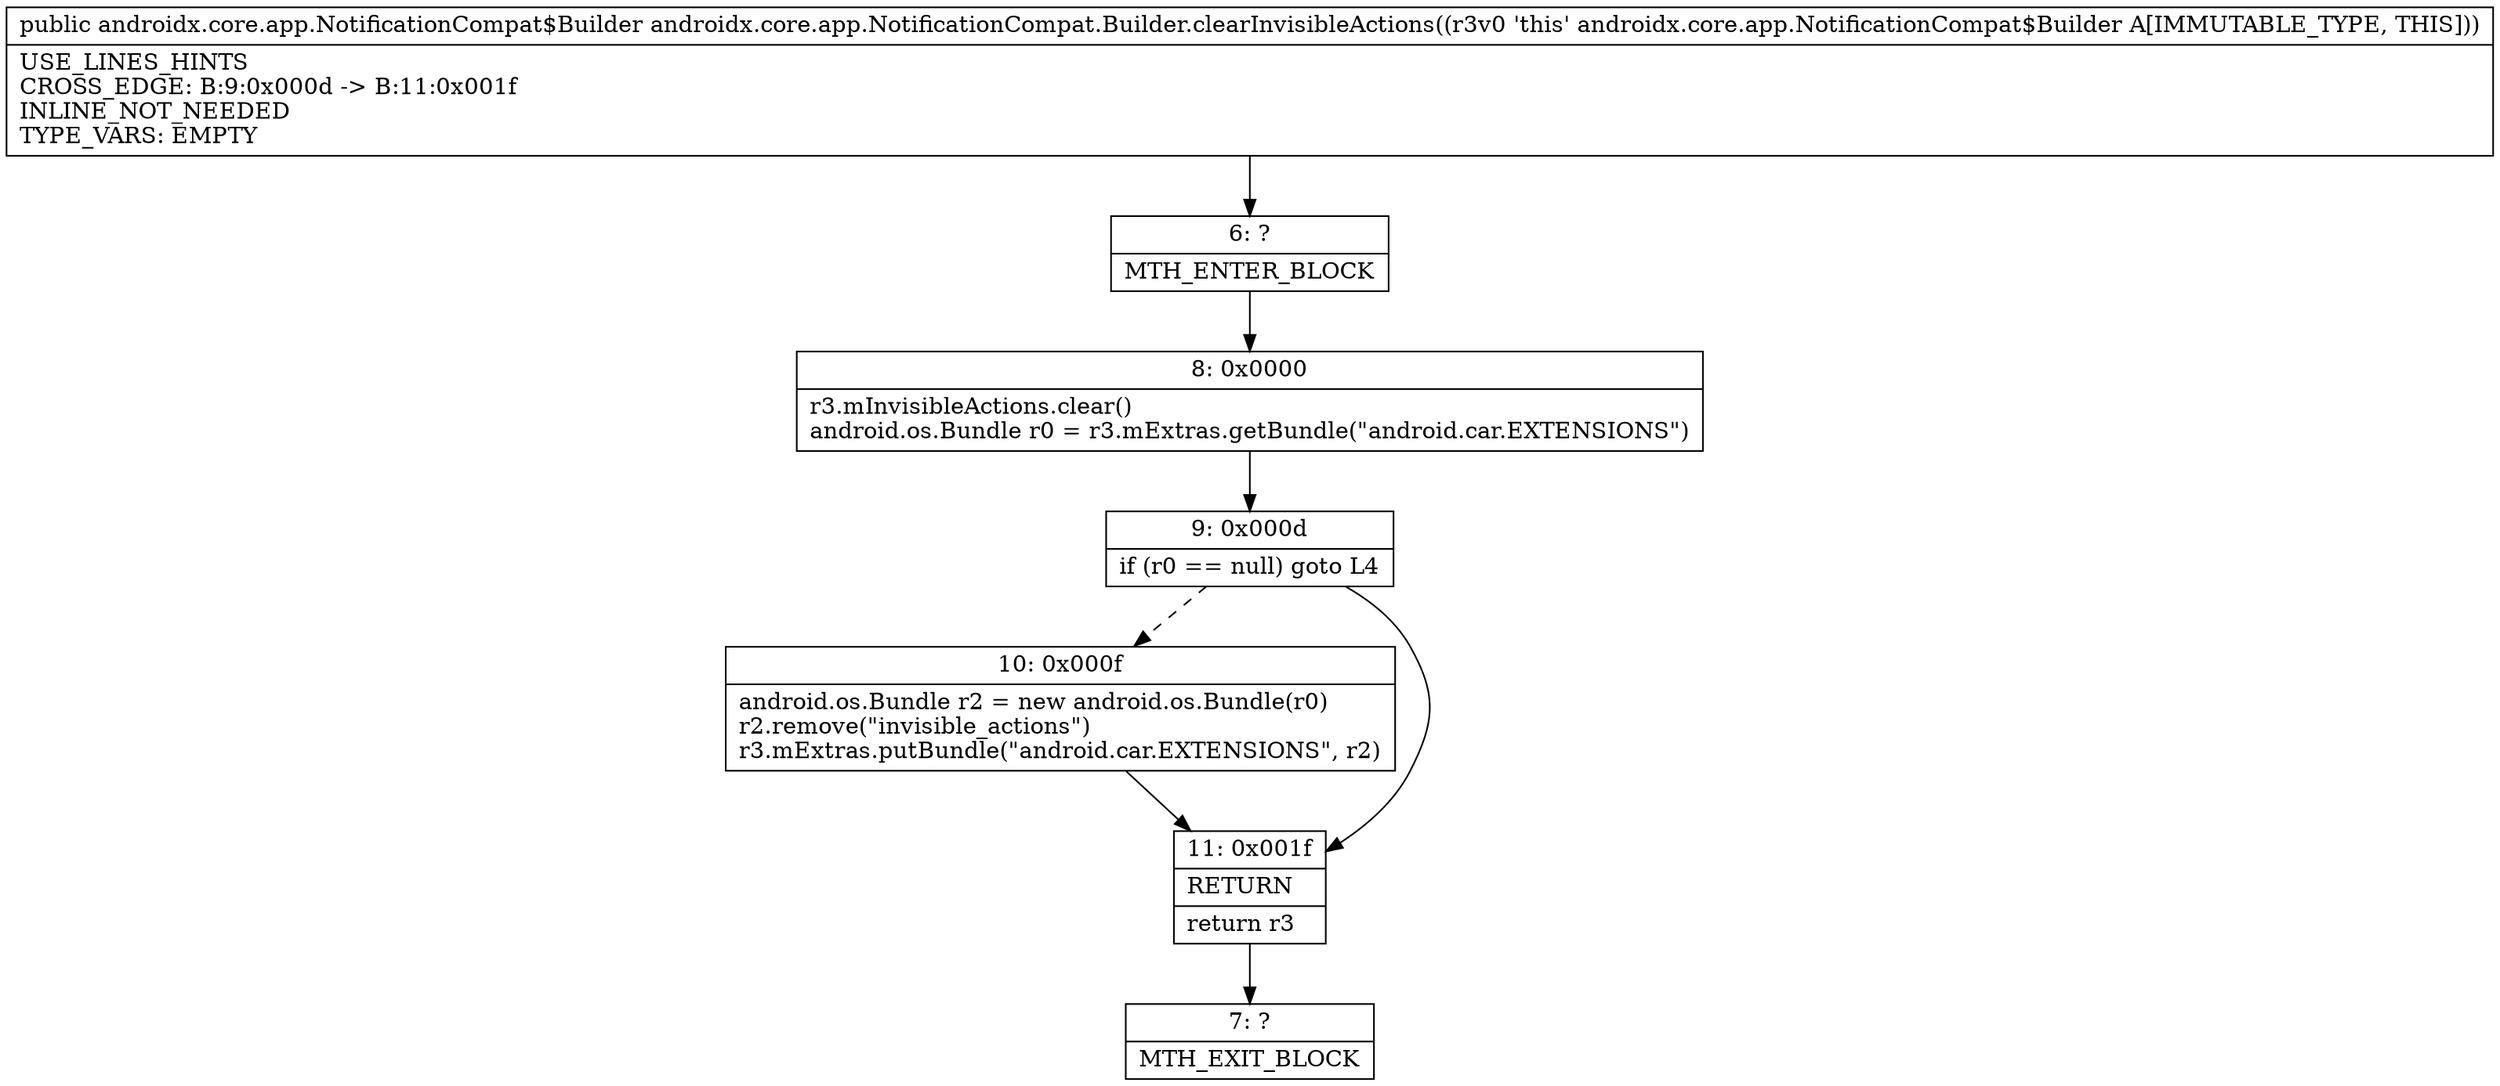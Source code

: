 digraph "CFG forandroidx.core.app.NotificationCompat.Builder.clearInvisibleActions()Landroidx\/core\/app\/NotificationCompat$Builder;" {
Node_6 [shape=record,label="{6\:\ ?|MTH_ENTER_BLOCK\l}"];
Node_8 [shape=record,label="{8\:\ 0x0000|r3.mInvisibleActions.clear()\landroid.os.Bundle r0 = r3.mExtras.getBundle(\"android.car.EXTENSIONS\")\l}"];
Node_9 [shape=record,label="{9\:\ 0x000d|if (r0 == null) goto L4\l}"];
Node_10 [shape=record,label="{10\:\ 0x000f|android.os.Bundle r2 = new android.os.Bundle(r0)\lr2.remove(\"invisible_actions\")\lr3.mExtras.putBundle(\"android.car.EXTENSIONS\", r2)\l}"];
Node_11 [shape=record,label="{11\:\ 0x001f|RETURN\l|return r3\l}"];
Node_7 [shape=record,label="{7\:\ ?|MTH_EXIT_BLOCK\l}"];
MethodNode[shape=record,label="{public androidx.core.app.NotificationCompat$Builder androidx.core.app.NotificationCompat.Builder.clearInvisibleActions((r3v0 'this' androidx.core.app.NotificationCompat$Builder A[IMMUTABLE_TYPE, THIS]))  | USE_LINES_HINTS\lCROSS_EDGE: B:9:0x000d \-\> B:11:0x001f\lINLINE_NOT_NEEDED\lTYPE_VARS: EMPTY\l}"];
MethodNode -> Node_6;Node_6 -> Node_8;
Node_8 -> Node_9;
Node_9 -> Node_10[style=dashed];
Node_9 -> Node_11;
Node_10 -> Node_11;
Node_11 -> Node_7;
}


